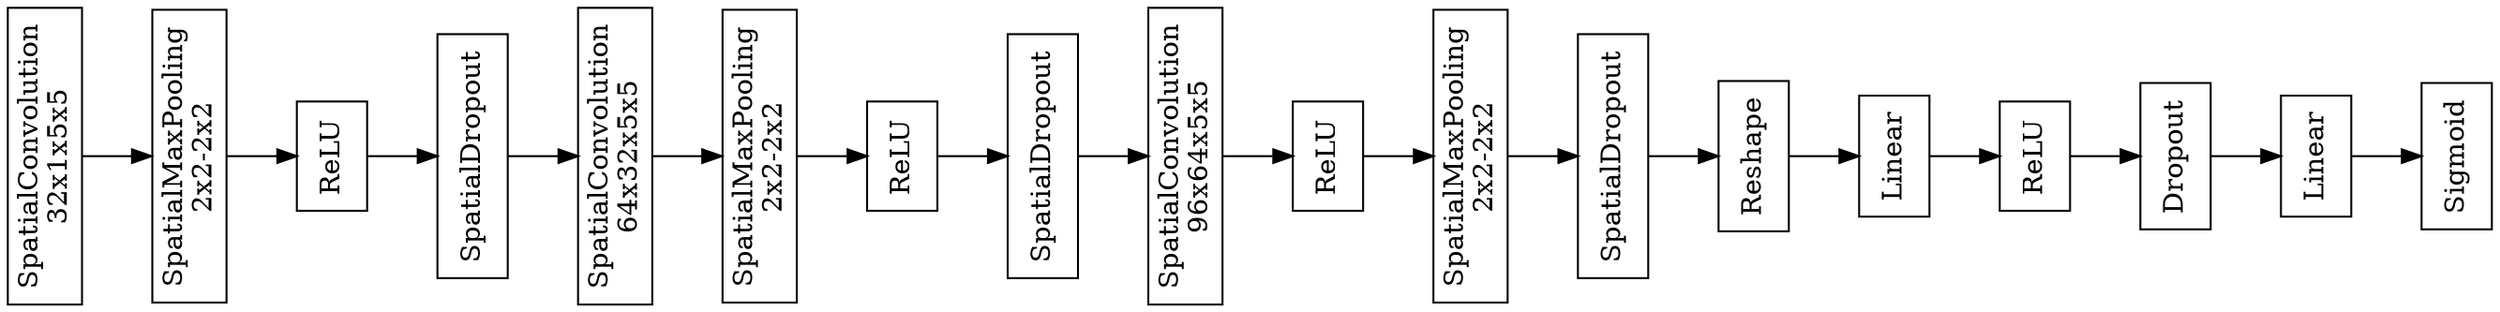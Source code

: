 digraph D {
rotate=90; 

node1 [label="SpatialConvolution\n32x1x5x5",shape=box];
node1 -> node2;
node2 [label="SpatialMaxPooling\n2x2-2x2",shape=box];
node2 -> node3;
node3 [label="ReLU",shape=box];
node3 -> node4;
node4 [label="SpatialDropout",shape=box];
node4 -> node5;
node5 [label="SpatialConvolution\n64x32x5x5",shape=box];
node5 -> node6;
node6 [label="SpatialMaxPooling\n2x2-2x2",shape=box];
node6 -> node7;
node7 [label="ReLU",shape=box];
node7 -> node8;
node8 [label="SpatialDropout",shape=box];
node8 -> node9;
node9 [label="SpatialConvolution\n96x64x5x5",shape=box];
node9 -> node10;
node10 [label="ReLU",shape=box];
node10 -> node11;
node11 [label="SpatialMaxPooling\n2x2-2x2",shape=box];
node11 -> node12;
node12 [label="SpatialDropout",shape=box];
node12 -> node13;
node13 [label="Reshape",shape=box];
node13 -> node14;
node14 [label="Linear",shape=box];
node14 -> node15;
node15 [label="ReLU",shape=box];
node15 -> node16;
node16 [label="Dropout",shape=box];
node16 -> node17;
node17 [label="Linear",shape=box];
node17 -> node18;
node18 [label="Sigmoid",shape=box];
}
